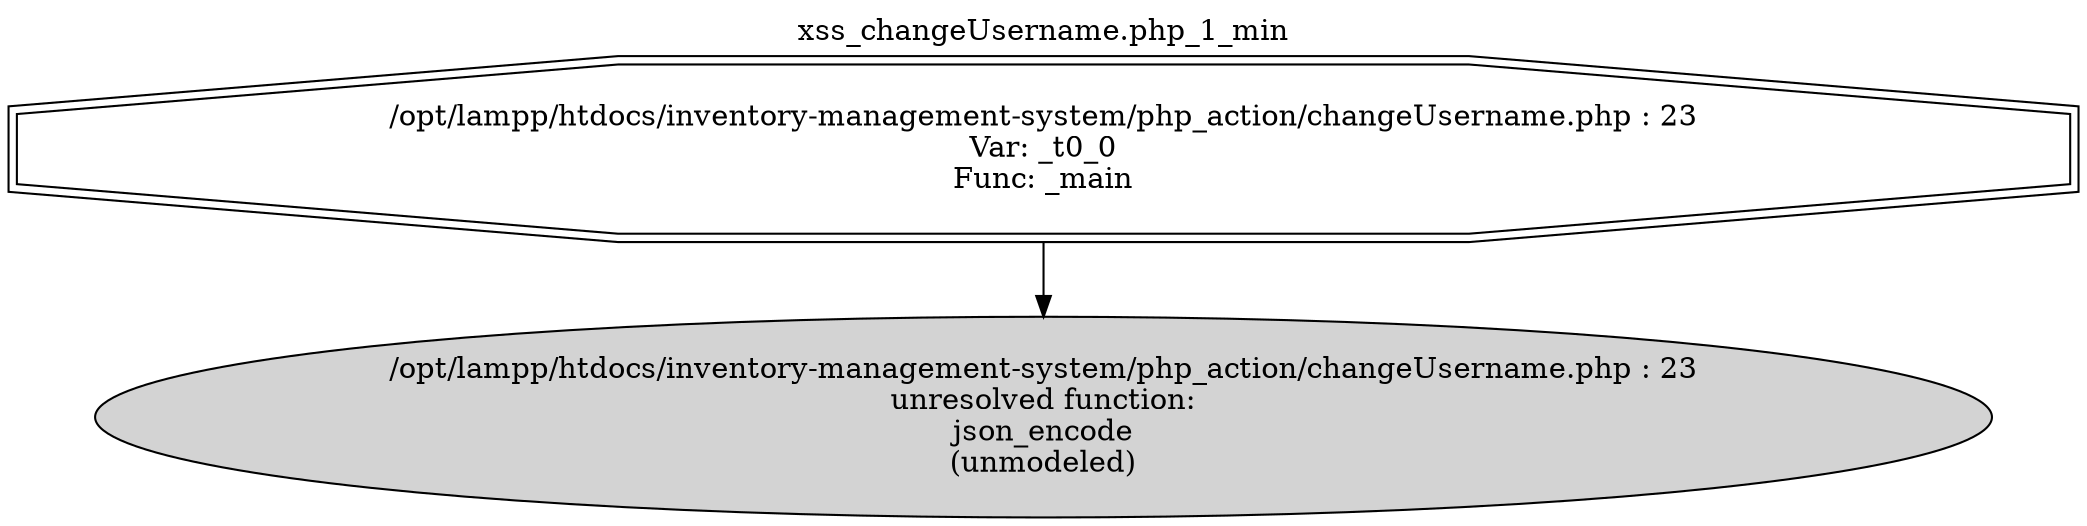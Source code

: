 digraph cfg {
  label="xss_changeUsername.php_1_min";
  labelloc=t;
  n1 [shape=doubleoctagon, label="/opt/lampp/htdocs/inventory-management-system/php_action/changeUsername.php : 23\nVar: _t0_0\nFunc: _main\n"];
  n2 [shape=ellipse, label="/opt/lampp/htdocs/inventory-management-system/php_action/changeUsername.php : 23\nunresolved function:\njson_encode\n(unmodeled)\n",style=filled];
  n1 -> n2;
}
